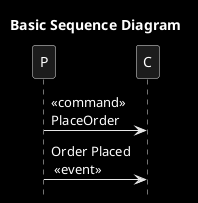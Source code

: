@startuml
title Basic Sequence Diagram
hide footbox
skinparam monochrome reverse
P -> C: <<command>>\nPlaceOrder
P -> C: Order Placed\n <<event>>
@enduml